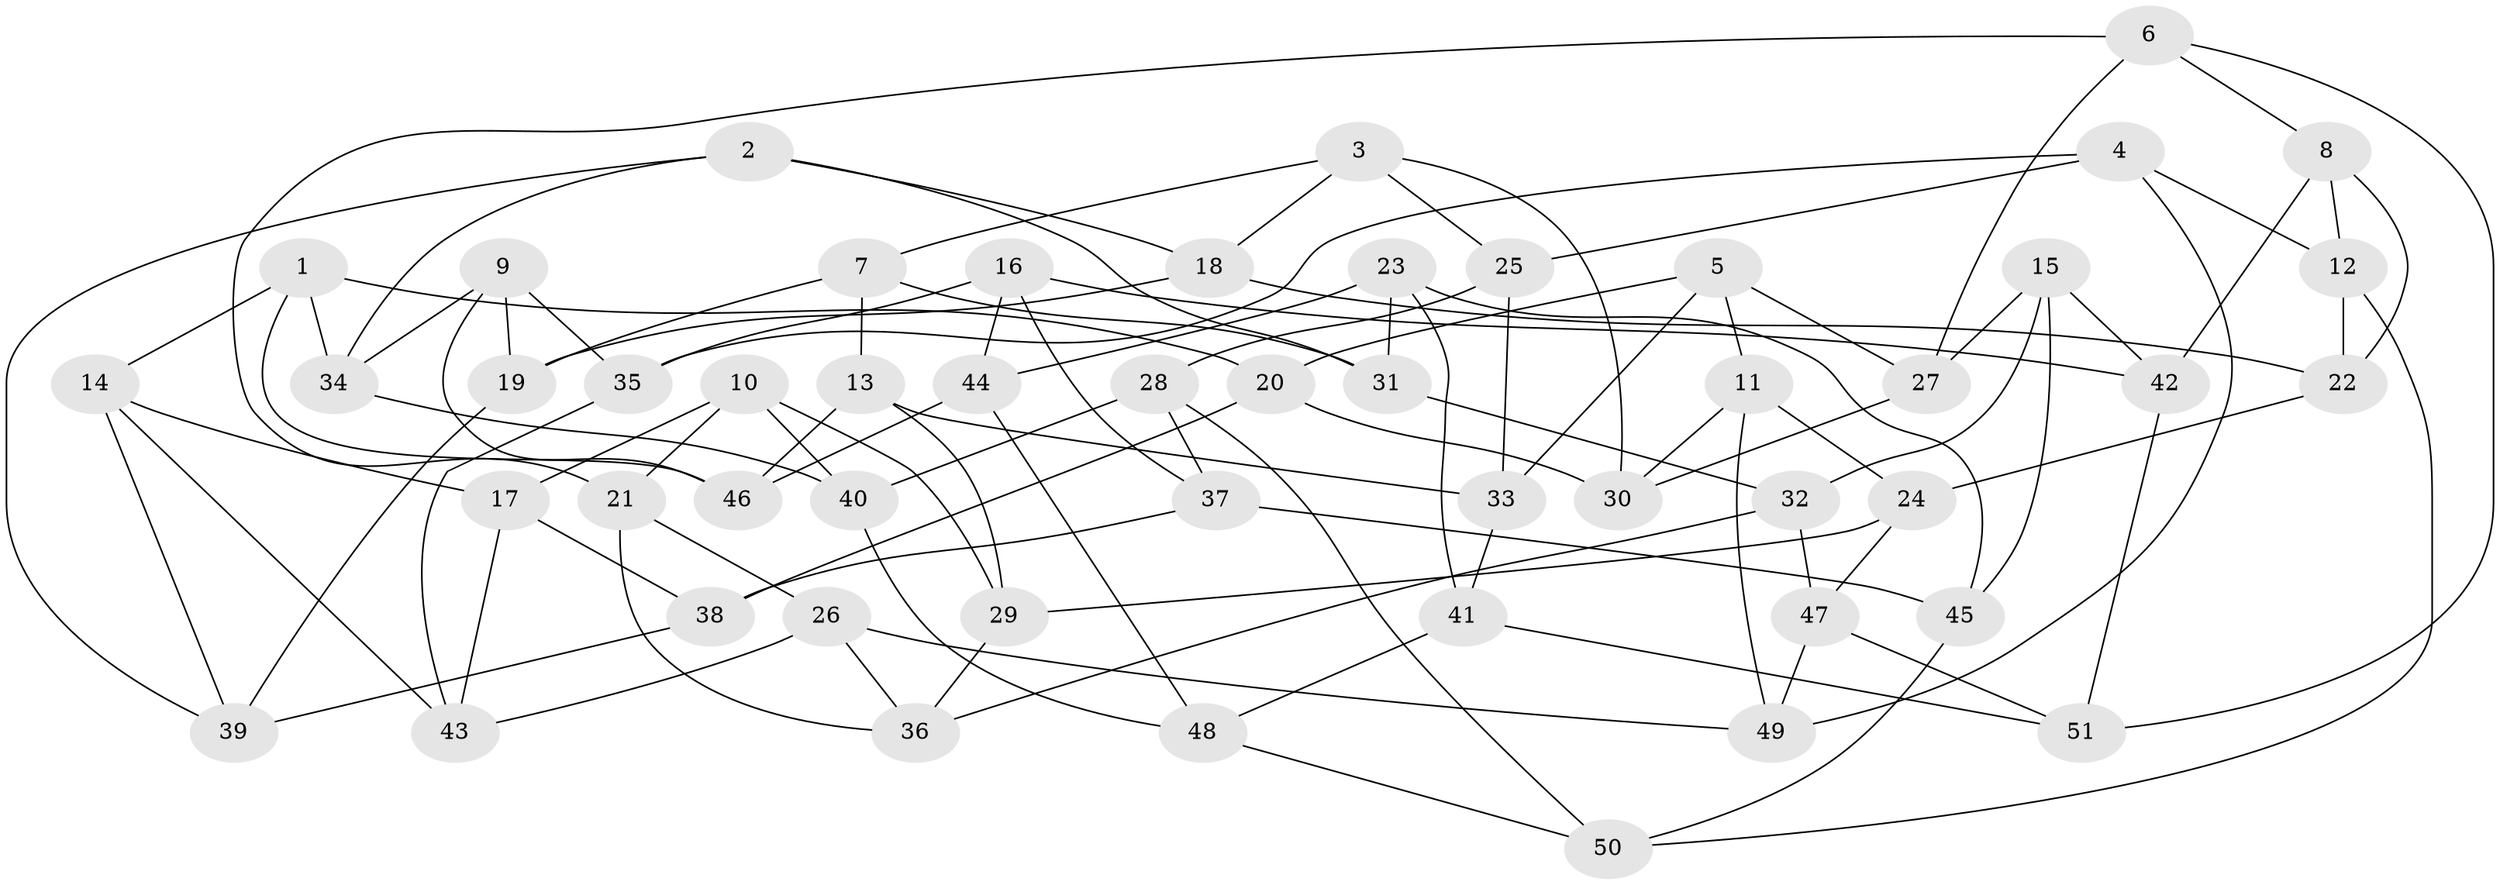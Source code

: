 // Generated by graph-tools (version 1.1) at 2025/11/02/27/25 16:11:46]
// undirected, 51 vertices, 102 edges
graph export_dot {
graph [start="1"]
  node [color=gray90,style=filled];
  1;
  2;
  3;
  4;
  5;
  6;
  7;
  8;
  9;
  10;
  11;
  12;
  13;
  14;
  15;
  16;
  17;
  18;
  19;
  20;
  21;
  22;
  23;
  24;
  25;
  26;
  27;
  28;
  29;
  30;
  31;
  32;
  33;
  34;
  35;
  36;
  37;
  38;
  39;
  40;
  41;
  42;
  43;
  44;
  45;
  46;
  47;
  48;
  49;
  50;
  51;
  1 -- 34;
  1 -- 14;
  1 -- 20;
  1 -- 46;
  2 -- 31;
  2 -- 34;
  2 -- 18;
  2 -- 39;
  3 -- 7;
  3 -- 25;
  3 -- 18;
  3 -- 30;
  4 -- 35;
  4 -- 25;
  4 -- 49;
  4 -- 12;
  5 -- 11;
  5 -- 20;
  5 -- 27;
  5 -- 33;
  6 -- 8;
  6 -- 21;
  6 -- 51;
  6 -- 27;
  7 -- 31;
  7 -- 13;
  7 -- 19;
  8 -- 22;
  8 -- 42;
  8 -- 12;
  9 -- 46;
  9 -- 34;
  9 -- 19;
  9 -- 35;
  10 -- 21;
  10 -- 40;
  10 -- 17;
  10 -- 29;
  11 -- 49;
  11 -- 30;
  11 -- 24;
  12 -- 22;
  12 -- 50;
  13 -- 29;
  13 -- 46;
  13 -- 33;
  14 -- 17;
  14 -- 43;
  14 -- 39;
  15 -- 27;
  15 -- 42;
  15 -- 32;
  15 -- 45;
  16 -- 35;
  16 -- 42;
  16 -- 37;
  16 -- 44;
  17 -- 38;
  17 -- 43;
  18 -- 19;
  18 -- 22;
  19 -- 39;
  20 -- 38;
  20 -- 30;
  21 -- 26;
  21 -- 36;
  22 -- 24;
  23 -- 44;
  23 -- 45;
  23 -- 31;
  23 -- 41;
  24 -- 47;
  24 -- 29;
  25 -- 33;
  25 -- 28;
  26 -- 43;
  26 -- 49;
  26 -- 36;
  27 -- 30;
  28 -- 40;
  28 -- 50;
  28 -- 37;
  29 -- 36;
  31 -- 32;
  32 -- 36;
  32 -- 47;
  33 -- 41;
  34 -- 40;
  35 -- 43;
  37 -- 38;
  37 -- 45;
  38 -- 39;
  40 -- 48;
  41 -- 48;
  41 -- 51;
  42 -- 51;
  44 -- 48;
  44 -- 46;
  45 -- 50;
  47 -- 49;
  47 -- 51;
  48 -- 50;
}
